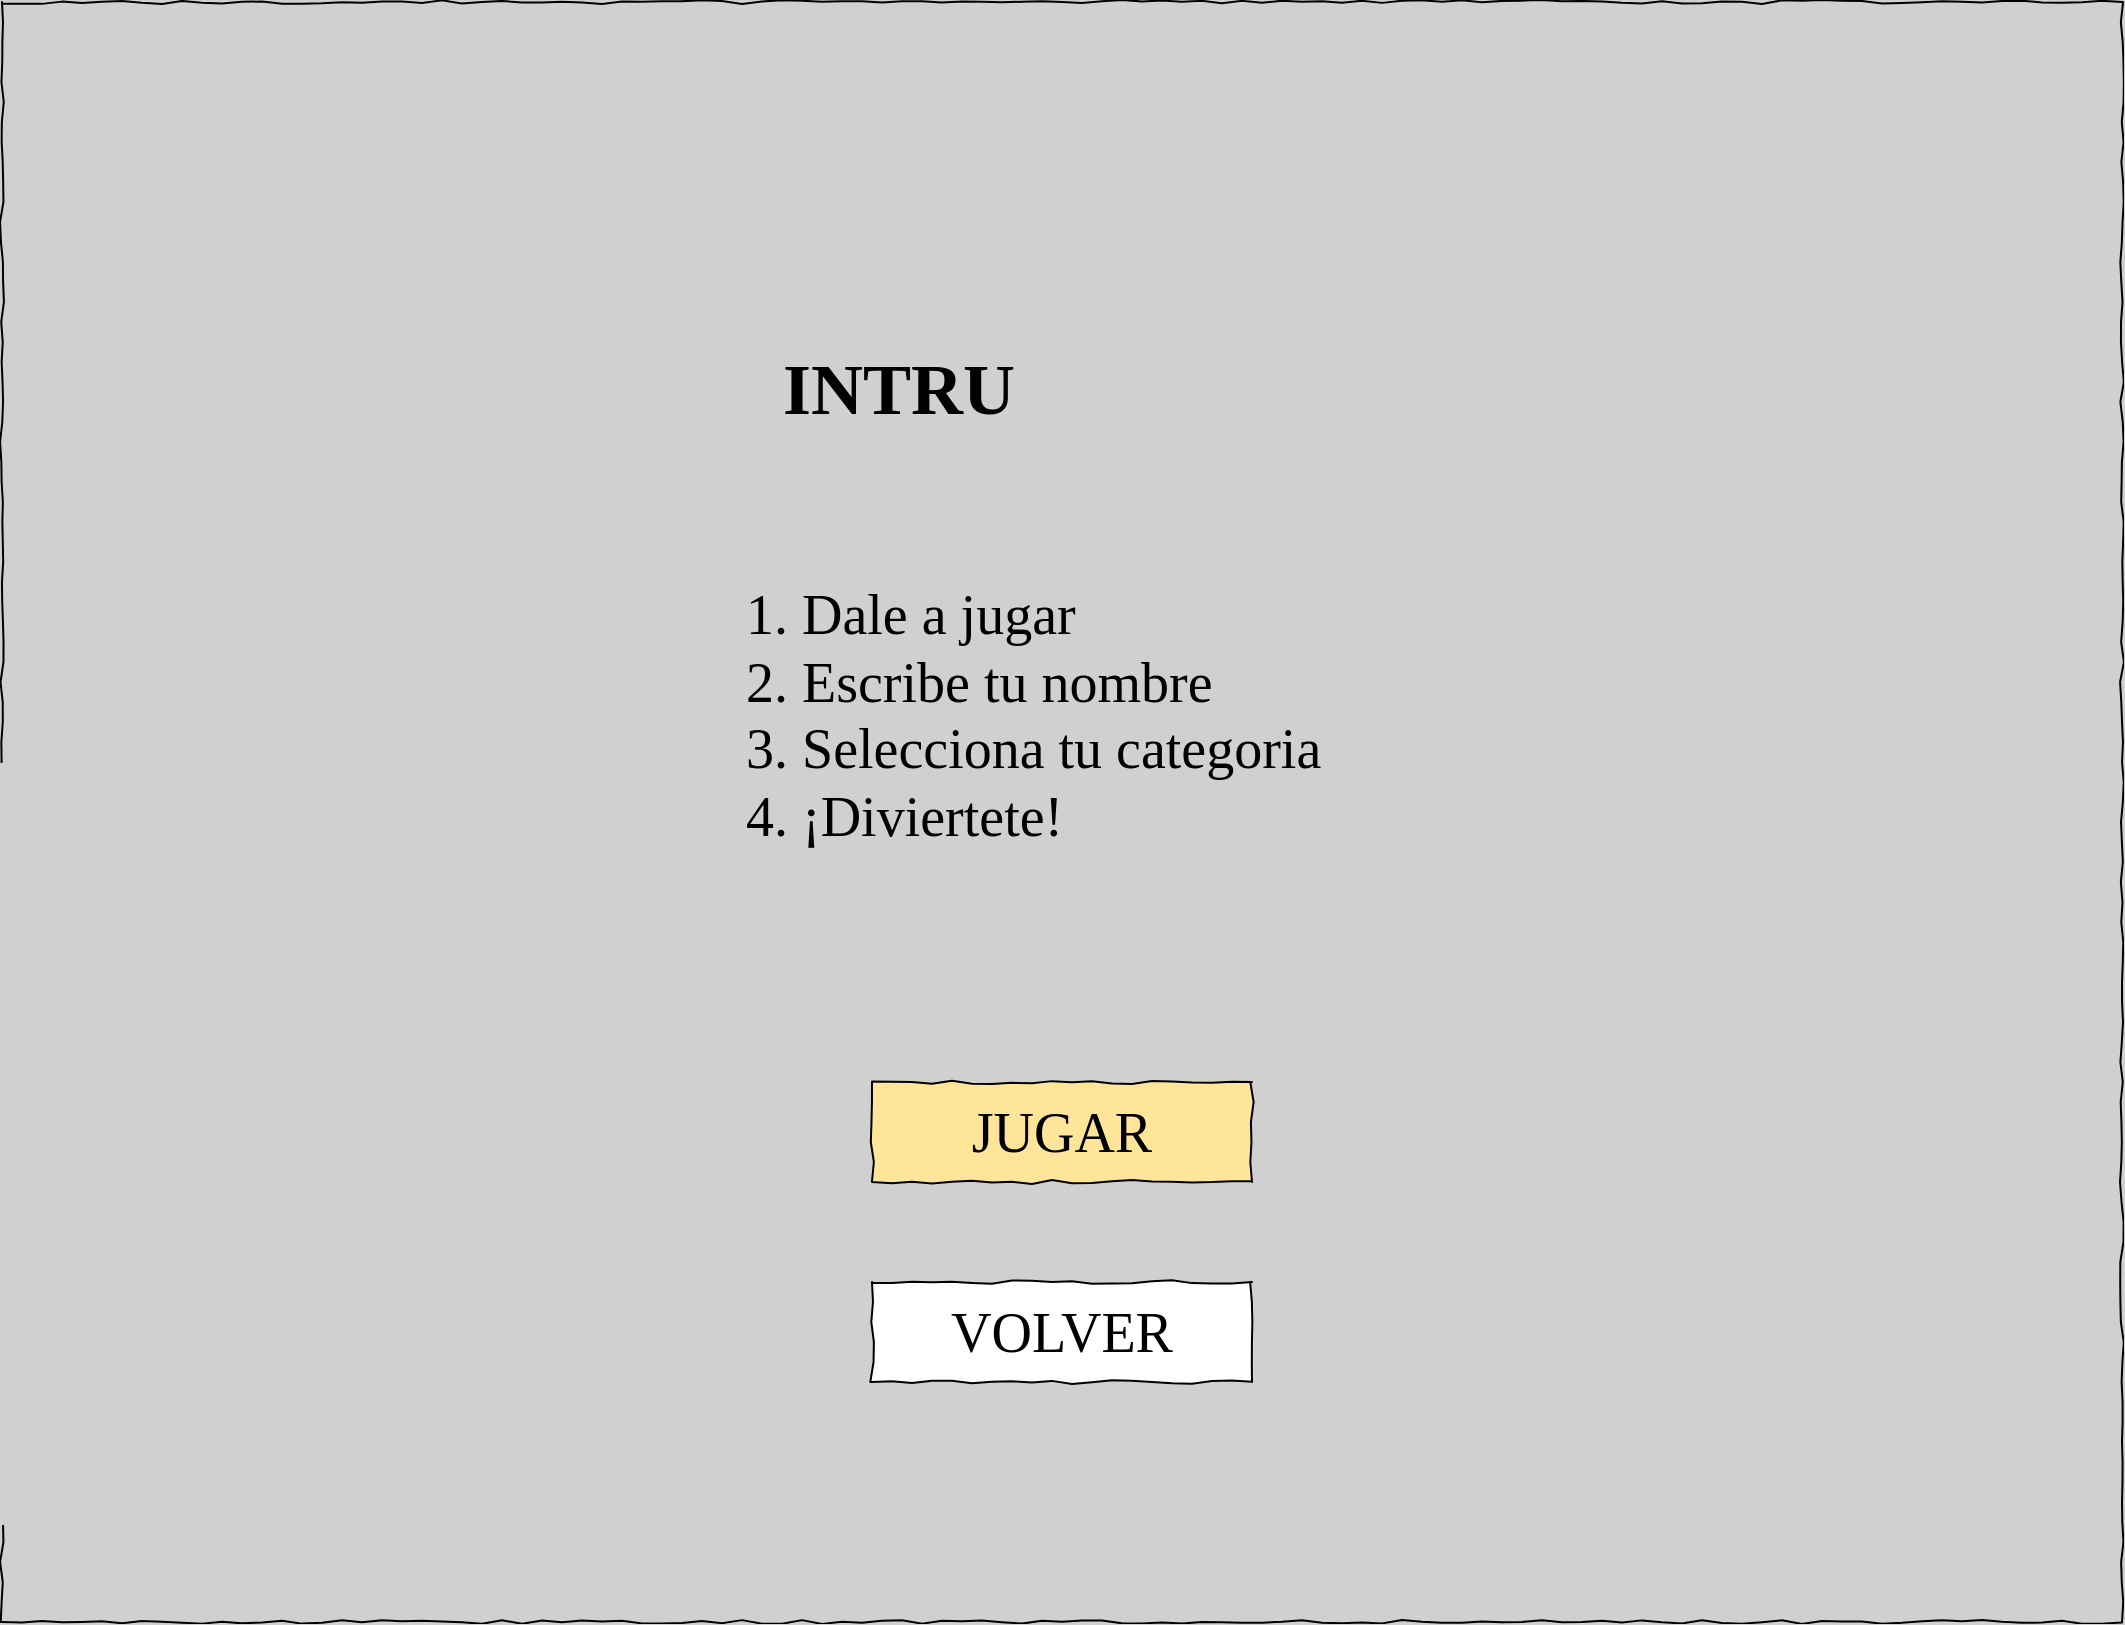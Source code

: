 <mxfile version="21.2.1" type="github">
  <diagram name="Page-1" id="03018318-947c-dd8e-b7a3-06fadd420f32">
    <mxGraphModel dx="1434" dy="775" grid="0" gridSize="10" guides="1" tooltips="1" connect="1" arrows="1" fold="1" page="1" pageScale="1" pageWidth="1100" pageHeight="850" background="#D0D0D0" math="0" shadow="0">
      <root>
        <mxCell id="0" />
        <mxCell id="1" parent="0" />
        <mxCell id="677b7b8949515195-1" value="" style="whiteSpace=wrap;html=1;rounded=0;shadow=0;labelBackgroundColor=none;strokeColor=#000000;strokeWidth=1;fillColor=none;fontFamily=Verdana;fontSize=12;fontColor=#000000;align=center;comic=1;" parent="1" vertex="1">
          <mxGeometry x="20" y="20" width="1060" height="810" as="geometry" />
        </mxCell>
        <mxCell id="677b7b8949515195-2" value="JUGAR" style="whiteSpace=wrap;html=1;rounded=0;shadow=0;labelBackgroundColor=none;strokeWidth=1;fontFamily=Verdana;fontSize=28;align=center;comic=1;fillColor=#FFE599;" parent="1" vertex="1">
          <mxGeometry x="455" y="560" width="190" height="50" as="geometry" />
        </mxCell>
        <mxCell id="677b7b8949515195-11" value="INTRUCCIONES" style="text;html=1;points=[];align=center;verticalAlign=top;spacingTop=-4;fontSize=36;fontFamily=Verdana;fontStyle=1" parent="1" vertex="1">
          <mxGeometry x="390" y="190" width="320" height="65" as="geometry" />
        </mxCell>
        <mxCell id="677b7b8949515195-14" value="&lt;font style=&quot;font-size: 28px;&quot;&gt;1. Dale a jugar&lt;br&gt;2. Escribe tu nombre&lt;br&gt;3. Selecciona tu categoria&lt;br&gt;4. ¡Diviertete!&lt;/font&gt;" style="text;html=1;points=[];align=left;verticalAlign=top;spacingTop=-4;fontSize=14;fontFamily=Verdana" parent="1" vertex="1">
          <mxGeometry x="390" y="307" width="320" height="180" as="geometry" />
        </mxCell>
        <mxCell id="2JrgQSQiBuFQ2-WZRsfN-1" value="VOLVER" style="whiteSpace=wrap;html=1;rounded=0;shadow=0;labelBackgroundColor=none;strokeWidth=1;fontFamily=Verdana;fontSize=28;align=center;comic=1;" vertex="1" parent="1">
          <mxGeometry x="455" y="660" width="190" height="50" as="geometry" />
        </mxCell>
      </root>
    </mxGraphModel>
  </diagram>
</mxfile>
